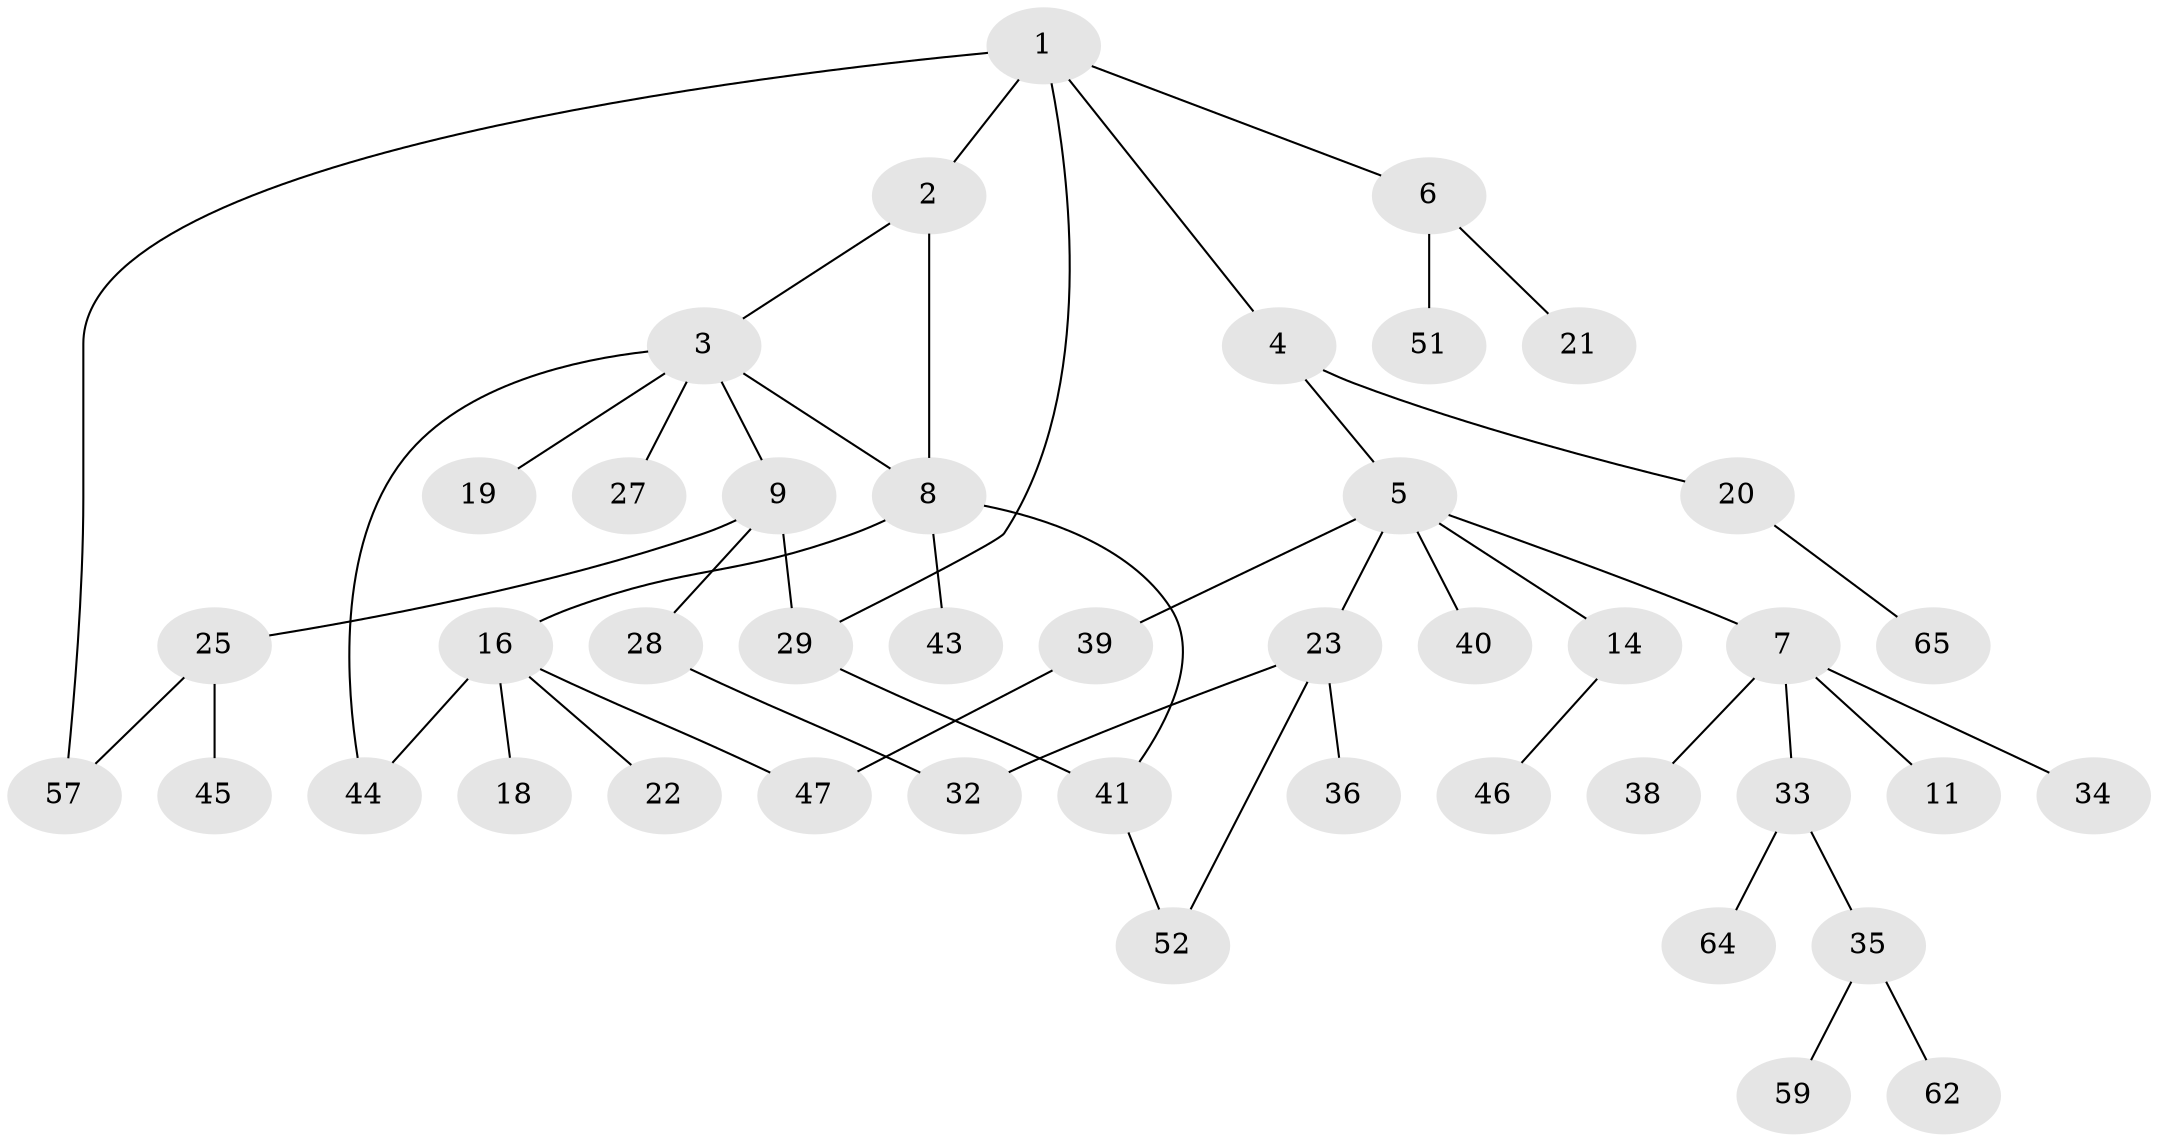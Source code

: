 // original degree distribution, {5: 0.04411764705882353, 4: 0.07352941176470588, 3: 0.17647058823529413, 6: 0.029411764705882353, 2: 0.3088235294117647, 1: 0.36764705882352944}
// Generated by graph-tools (version 1.1) at 2025/10/02/27/25 16:10:54]
// undirected, 43 vertices, 50 edges
graph export_dot {
graph [start="1"]
  node [color=gray90,style=filled];
  1 [super="+13"];
  2 [super="+26"];
  3 [super="+12"];
  4;
  5 [super="+31"];
  6 [super="+17"];
  7 [super="+30"];
  8 [super="+10"];
  9 [super="+15"];
  11 [super="+55"];
  14 [super="+37"];
  16 [super="+42"];
  18;
  19;
  20 [super="+24"];
  21;
  22 [super="+68"];
  23 [super="+66"];
  25 [super="+54"];
  27;
  28;
  29;
  32 [super="+49"];
  33;
  34;
  35 [super="+58"];
  36;
  38 [super="+56"];
  39 [super="+53"];
  40;
  41 [super="+48"];
  43;
  44 [super="+50"];
  45 [super="+63"];
  46;
  47 [super="+61"];
  51;
  52;
  57 [super="+60"];
  59;
  62 [super="+67"];
  64;
  65;
  1 -- 2;
  1 -- 4;
  1 -- 6;
  1 -- 57;
  1 -- 29;
  2 -- 3;
  2 -- 8;
  3 -- 9;
  3 -- 19;
  3 -- 8;
  3 -- 27;
  3 -- 44;
  4 -- 5;
  4 -- 20;
  5 -- 7;
  5 -- 14;
  5 -- 23;
  5 -- 39;
  5 -- 40;
  6 -- 51;
  6 -- 21;
  7 -- 11;
  7 -- 33;
  7 -- 34;
  7 -- 38;
  8 -- 16;
  8 -- 41;
  8 -- 43;
  9 -- 29;
  9 -- 28;
  9 -- 25;
  14 -- 46;
  16 -- 18;
  16 -- 22;
  16 -- 47;
  16 -- 44;
  20 -- 65;
  23 -- 36;
  23 -- 52;
  23 -- 32;
  25 -- 45;
  25 -- 57;
  28 -- 32;
  29 -- 41;
  33 -- 35;
  33 -- 64;
  35 -- 62;
  35 -- 59;
  39 -- 47;
  41 -- 52;
}

